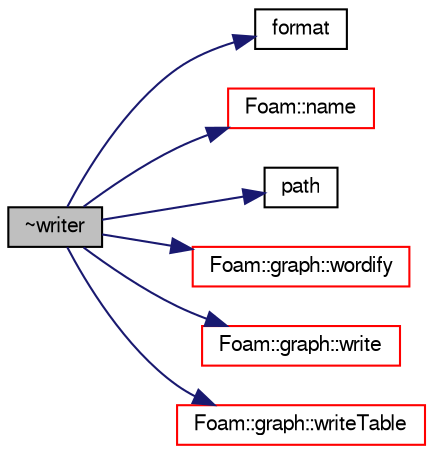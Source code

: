 digraph "~writer"
{
  bgcolor="transparent";
  edge [fontname="FreeSans",fontsize="10",labelfontname="FreeSans",labelfontsize="10"];
  node [fontname="FreeSans",fontsize="10",shape=record];
  rankdir="LR";
  Node2 [label="~writer",height=0.2,width=0.4,color="black", fillcolor="grey75", style="filled", fontcolor="black"];
  Node2 -> Node3 [color="midnightblue",fontsize="10",style="solid",fontname="FreeSans"];
  Node3 [label="format",height=0.2,width=0.4,color="black",URL="$a18911.html#a7ab39052688ef9931c1bb993be7e88d5"];
  Node2 -> Node4 [color="midnightblue",fontsize="10",style="solid",fontname="FreeSans"];
  Node4 [label="Foam::name",height=0.2,width=0.4,color="red",URL="$a21124.html#adcb0df2bd4953cb6bb390272d8263c3a",tooltip="Return a string representation of a complex. "];
  Node2 -> Node7 [color="midnightblue",fontsize="10",style="solid",fontname="FreeSans"];
  Node7 [label="path",height=0.2,width=0.4,color="black",URL="$a19364.html#ad8adfaf80503dc99cbb14bf07bf1eb22"];
  Node2 -> Node8 [color="midnightblue",fontsize="10",style="solid",fontname="FreeSans"];
  Node8 [label="Foam::graph::wordify",height=0.2,width=0.4,color="red",URL="$a26698.html#abeed2c3341354e19b8bcf63c35e6b5b5",tooltip="Helper function to convert string name into appropriate word. "];
  Node2 -> Node14 [color="midnightblue",fontsize="10",style="solid",fontname="FreeSans"];
  Node14 [label="Foam::graph::write",height=0.2,width=0.4,color="red",URL="$a26698.html#a8e266c1d71e1756c7c2c6f66b57ac4f1",tooltip="Write graph to stream in given format. "];
  Node2 -> Node66 [color="midnightblue",fontsize="10",style="solid",fontname="FreeSans"];
  Node66 [label="Foam::graph::writeTable",height=0.2,width=0.4,color="red",URL="$a26698.html#aac70ada17106ff8fb0a4bb6eb6351bbc",tooltip="Write out graph data as a simple table. "];
}
